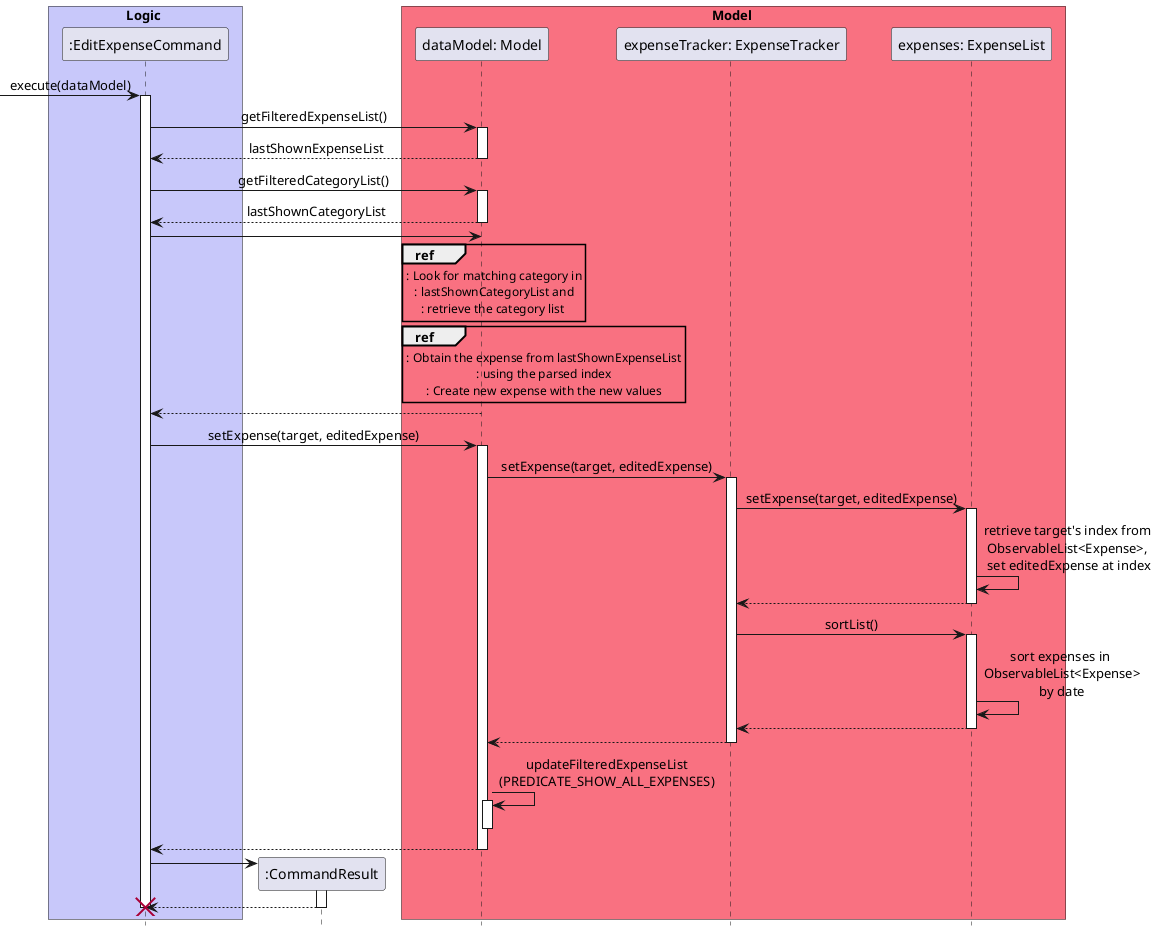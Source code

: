 @startuml  edit_expense_command

hide footbox
skinparam MinClassWidth 50
skinparam ParticipantPadding 10
skinparam Shadowing false
skinparam DefaultTextAlignment center
skinparam packageStyle Rectangle

box Model #F97181
participant "dataModel: Model" as Model order 3
participant "expenseTracker: ExpenseTracker" as ExpenseTracker order 4
participant "expenses: ExpenseList" as ExpenseList order 5
end box

box Logic #C8C8FA
participant ":EditExpenseCommand" as Command  order 1
end box

[->Command: execute(dataModel)
activate Command
Command -> Model: getFilteredExpenseList()
activate Model
Model --> Command: lastShownExpenseList
deactivate Model
Command -> Model: getFilteredCategoryList()
activate Model
Model --> Command: lastShownCategoryList
deactivate Model

Command -> Model
ref over Model
    : Look for matching category in
    : lastShownCategoryList and
    : retrieve the category list 
end ref
ref over Model 
    : Obtain the expense from lastShownExpenseList
    : using the parsed index
    : Create new expense with the new values
end ref
Model --> Command

Command -> Model: setExpense(target, editedExpense)
activate Model
Model -> ExpenseTracker: setExpense(target, editedExpense)
activate ExpenseTracker
ExpenseTracker -> ExpenseList: setExpense(target, editedExpense)
activate ExpenseList
ExpenseList -> ExpenseList: retrieve target's index from \nObservableList<Expense>, \nset editedExpense at index
ExpenseList --> ExpenseTracker
deactivate ExpenseList
ExpenseTracker -> ExpenseList: sortList()
activate ExpenseList
ExpenseList -> ExpenseList: sort expenses in \nObservableList<Expense>\nby date
ExpenseList --> ExpenseTracker
deactivate ExpenseList
ExpenseTracker --> Model
deactivate ExpenseTracker
Model -> Model: updateFilteredExpenseList\n(PREDICATE_SHOW_ALL_EXPENSES)
activate Model
deactivate Model
Model --> Command
deactivate Model
create ":CommandResult" as CommandResult order 1
Command -> CommandResult 
activate CommandResult
CommandResult --> Command
deactivate CommandResult
' [<-- Command: result
destroy Command

@enduml

